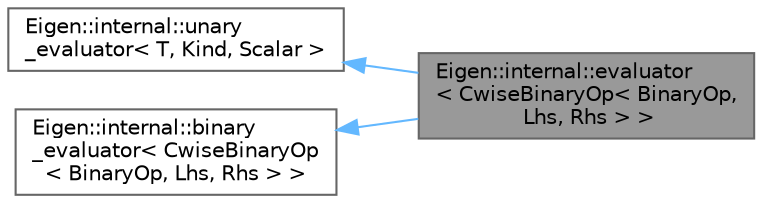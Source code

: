 digraph "Eigen::internal::evaluator&lt; CwiseBinaryOp&lt; BinaryOp, Lhs, Rhs &gt; &gt;"
{
 // LATEX_PDF_SIZE
  bgcolor="transparent";
  edge [fontname=Helvetica,fontsize=10,labelfontname=Helvetica,labelfontsize=10];
  node [fontname=Helvetica,fontsize=10,shape=box,height=0.2,width=0.4];
  rankdir="LR";
  Node1 [id="Node000001",label="Eigen::internal::evaluator\l\< CwiseBinaryOp\< BinaryOp,\l Lhs, Rhs \> \>",height=0.2,width=0.4,color="gray40", fillcolor="grey60", style="filled", fontcolor="black",tooltip=" "];
  Node2 -> Node1 [id="edge3_Node000001_Node000002",dir="back",color="steelblue1",style="solid",tooltip=" "];
  Node2 [id="Node000002",label="Eigen::internal::unary\l_evaluator\< T, Kind, Scalar \>",height=0.2,width=0.4,color="gray40", fillcolor="white", style="filled",URL="$struct_eigen_1_1internal_1_1unary__evaluator.html",tooltip=" "];
  Node3 -> Node1 [id="edge4_Node000001_Node000003",dir="back",color="steelblue1",style="solid",tooltip=" "];
  Node3 [id="Node000003",label="Eigen::internal::binary\l_evaluator\< CwiseBinaryOp\l\< BinaryOp, Lhs, Rhs \> \>",height=0.2,width=0.4,color="gray40", fillcolor="white", style="filled",URL="$struct_eigen_1_1internal_1_1binary__evaluator.html",tooltip=" "];
}
